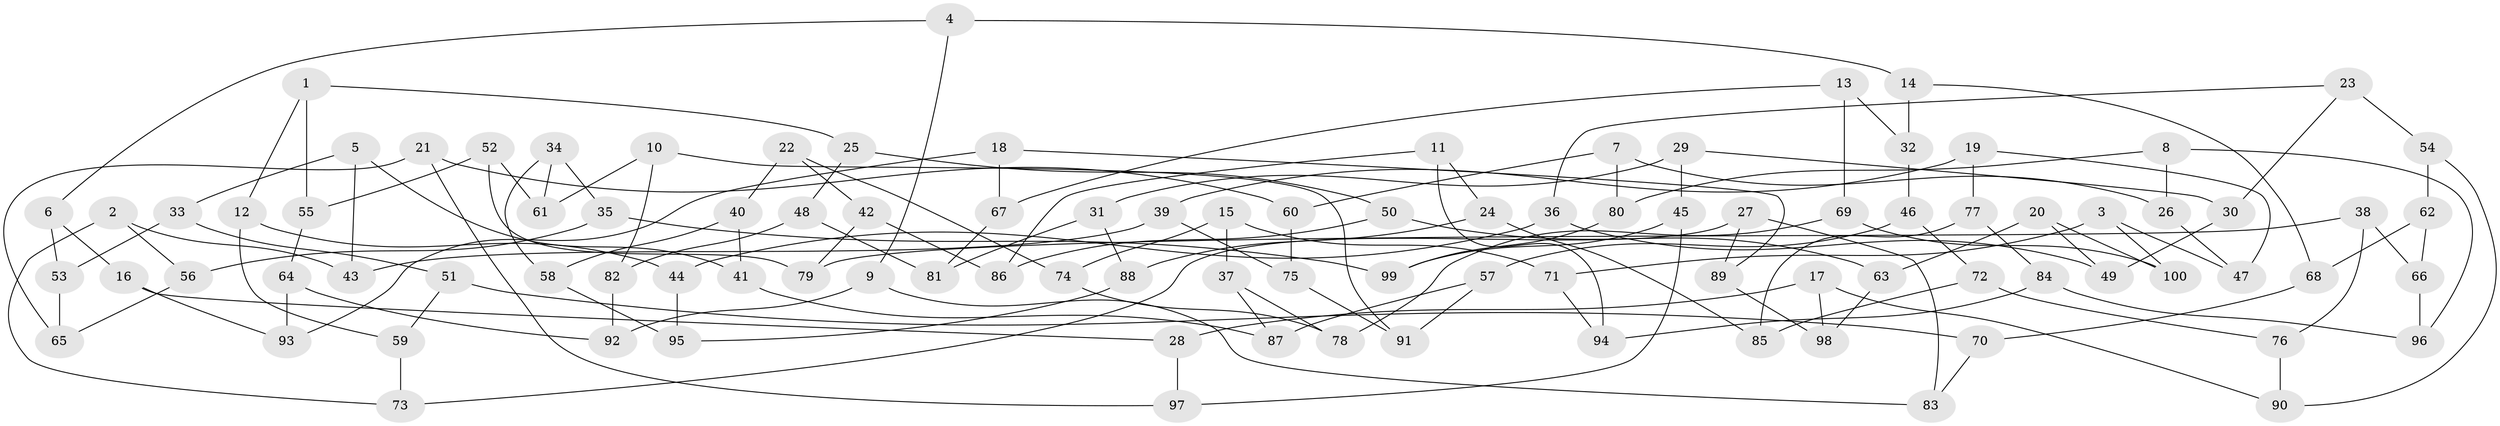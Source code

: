 // Generated by graph-tools (version 1.1) at 2025/39/02/21/25 10:39:00]
// undirected, 100 vertices, 150 edges
graph export_dot {
graph [start="1"]
  node [color=gray90,style=filled];
  1;
  2;
  3;
  4;
  5;
  6;
  7;
  8;
  9;
  10;
  11;
  12;
  13;
  14;
  15;
  16;
  17;
  18;
  19;
  20;
  21;
  22;
  23;
  24;
  25;
  26;
  27;
  28;
  29;
  30;
  31;
  32;
  33;
  34;
  35;
  36;
  37;
  38;
  39;
  40;
  41;
  42;
  43;
  44;
  45;
  46;
  47;
  48;
  49;
  50;
  51;
  52;
  53;
  54;
  55;
  56;
  57;
  58;
  59;
  60;
  61;
  62;
  63;
  64;
  65;
  66;
  67;
  68;
  69;
  70;
  71;
  72;
  73;
  74;
  75;
  76;
  77;
  78;
  79;
  80;
  81;
  82;
  83;
  84;
  85;
  86;
  87;
  88;
  89;
  90;
  91;
  92;
  93;
  94;
  95;
  96;
  97;
  98;
  99;
  100;
  1 -- 25;
  1 -- 55;
  1 -- 12;
  2 -- 73;
  2 -- 43;
  2 -- 56;
  3 -- 100;
  3 -- 71;
  3 -- 47;
  4 -- 14;
  4 -- 9;
  4 -- 6;
  5 -- 41;
  5 -- 33;
  5 -- 43;
  6 -- 53;
  6 -- 16;
  7 -- 80;
  7 -- 60;
  7 -- 26;
  8 -- 80;
  8 -- 26;
  8 -- 96;
  9 -- 83;
  9 -- 92;
  10 -- 91;
  10 -- 82;
  10 -- 61;
  11 -- 86;
  11 -- 94;
  11 -- 24;
  12 -- 59;
  12 -- 44;
  13 -- 67;
  13 -- 69;
  13 -- 32;
  14 -- 68;
  14 -- 32;
  15 -- 71;
  15 -- 74;
  15 -- 37;
  16 -- 93;
  16 -- 28;
  17 -- 90;
  17 -- 28;
  17 -- 98;
  18 -- 93;
  18 -- 89;
  18 -- 67;
  19 -- 47;
  19 -- 39;
  19 -- 77;
  20 -- 49;
  20 -- 100;
  20 -- 63;
  21 -- 65;
  21 -- 97;
  21 -- 60;
  22 -- 74;
  22 -- 42;
  22 -- 40;
  23 -- 36;
  23 -- 54;
  23 -- 30;
  24 -- 88;
  24 -- 85;
  25 -- 48;
  25 -- 50;
  26 -- 47;
  27 -- 73;
  27 -- 83;
  27 -- 89;
  28 -- 97;
  29 -- 45;
  29 -- 30;
  29 -- 31;
  30 -- 49;
  31 -- 88;
  31 -- 81;
  32 -- 46;
  33 -- 51;
  33 -- 53;
  34 -- 58;
  34 -- 35;
  34 -- 61;
  35 -- 99;
  35 -- 56;
  36 -- 49;
  36 -- 44;
  37 -- 78;
  37 -- 87;
  38 -- 79;
  38 -- 76;
  38 -- 66;
  39 -- 43;
  39 -- 75;
  40 -- 41;
  40 -- 58;
  41 -- 87;
  42 -- 79;
  42 -- 86;
  44 -- 95;
  45 -- 99;
  45 -- 97;
  46 -- 57;
  46 -- 72;
  48 -- 82;
  48 -- 81;
  50 -- 86;
  50 -- 63;
  51 -- 59;
  51 -- 70;
  52 -- 79;
  52 -- 55;
  52 -- 61;
  53 -- 65;
  54 -- 62;
  54 -- 90;
  55 -- 64;
  56 -- 65;
  57 -- 91;
  57 -- 87;
  58 -- 95;
  59 -- 73;
  60 -- 75;
  62 -- 66;
  62 -- 68;
  63 -- 98;
  64 -- 92;
  64 -- 93;
  66 -- 96;
  67 -- 81;
  68 -- 70;
  69 -- 78;
  69 -- 100;
  70 -- 83;
  71 -- 94;
  72 -- 76;
  72 -- 85;
  74 -- 78;
  75 -- 91;
  76 -- 90;
  77 -- 84;
  77 -- 85;
  80 -- 99;
  82 -- 92;
  84 -- 94;
  84 -- 96;
  88 -- 95;
  89 -- 98;
}
